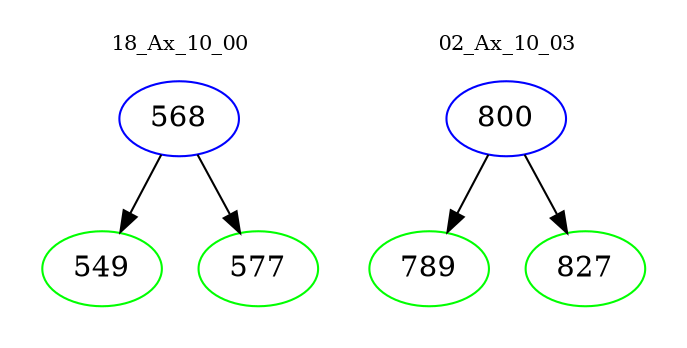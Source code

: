 digraph{
subgraph cluster_0 {
color = white
label = "18_Ax_10_00";
fontsize=10;
T0_568 [label="568", color="blue"]
T0_568 -> T0_549 [color="black"]
T0_549 [label="549", color="green"]
T0_568 -> T0_577 [color="black"]
T0_577 [label="577", color="green"]
}
subgraph cluster_1 {
color = white
label = "02_Ax_10_03";
fontsize=10;
T1_800 [label="800", color="blue"]
T1_800 -> T1_789 [color="black"]
T1_789 [label="789", color="green"]
T1_800 -> T1_827 [color="black"]
T1_827 [label="827", color="green"]
}
}
